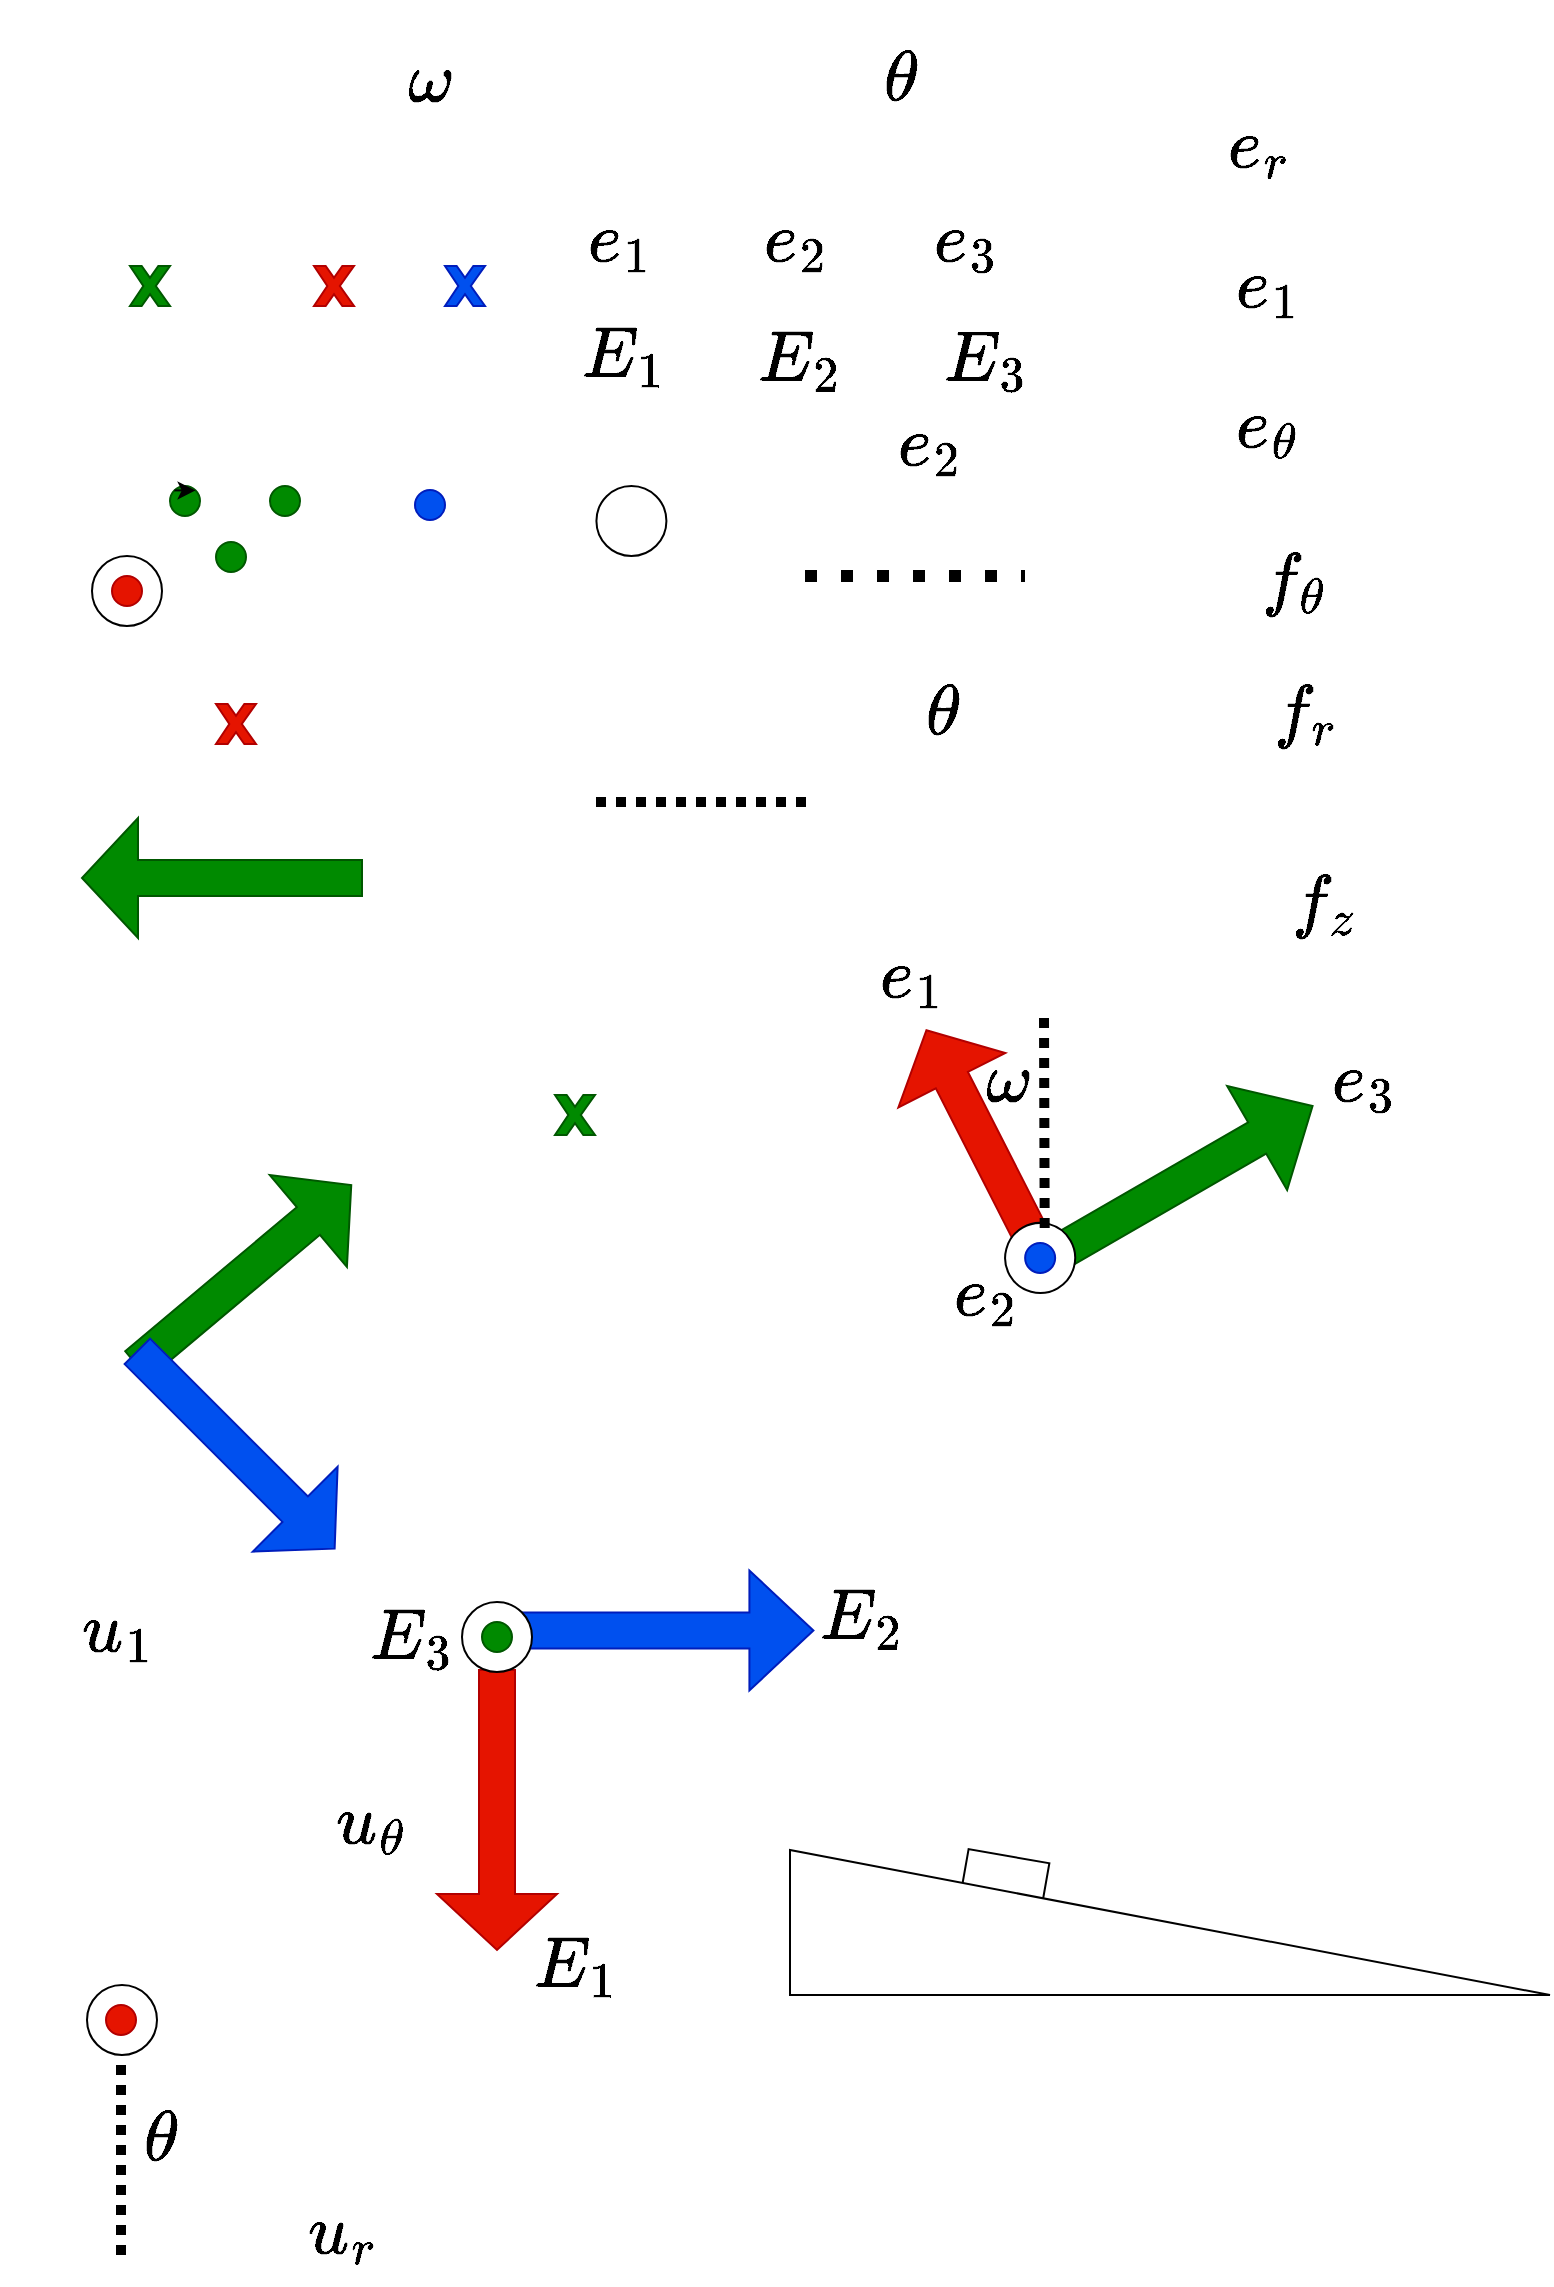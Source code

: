 <mxfile version="22.1.11" type="device">
  <diagram name="Page-1" id="l2Xjn0XXK6vAWMJiunP9">
    <mxGraphModel dx="861" dy="835" grid="0" gridSize="10" guides="1" tooltips="1" connect="1" arrows="1" fold="1" page="1" pageScale="1" pageWidth="827" pageHeight="1169" math="1" shadow="0">
      <root>
        <mxCell id="0" />
        <mxCell id="1" parent="0" />
        <mxCell id="o7nr4-4mXaXAjhyeiuYX-2" value="" style="verticalLabelPosition=bottom;verticalAlign=top;html=1;shape=mxgraph.basic.rect;fillColor2=none;strokeWidth=1;size=20;indent=5;rotation=10;" vertex="1" parent="1">
          <mxGeometry x="466.69" y="932.89" width="41" height="26.5" as="geometry" />
        </mxCell>
        <mxCell id="pOQrpcllDhXAai34JmFp-5" value="" style="shape=singleArrow;whiteSpace=wrap;html=1;fillColor=#008a00;fontColor=#ffffff;strokeColor=#005700;rotation=-30;" parent="1" vertex="1">
          <mxGeometry x="492" y="567.98" width="160" height="60" as="geometry" />
        </mxCell>
        <mxCell id="pOQrpcllDhXAai34JmFp-4" value="" style="shape=singleArrow;direction=east;whiteSpace=wrap;html=1;fillColor=#e51400;fontColor=#ffffff;strokeColor=#B20000;rotation=-117;" parent="1" vertex="1">
          <mxGeometry x="410" y="552.5" width="140" height="60" as="geometry" />
        </mxCell>
        <mxCell id="pOQrpcllDhXAai34JmFp-3" value="" style="shape=singleArrow;direction=north;whiteSpace=wrap;html=1;fillColor=#e51400;fontColor=#ffffff;strokeColor=#B20000;rotation=0;flipV=1;" parent="1" vertex="1">
          <mxGeometry x="203.5" y="840" width="60" height="140" as="geometry" />
        </mxCell>
        <mxCell id="YtdrDYxE7PTuoMvU_s2k-17" value="" style="shape=singleArrow;whiteSpace=wrap;html=1;fillColor=#0050ef;fontColor=#ffffff;strokeColor=#001DBC;rotation=0;" parent="1" vertex="1">
          <mxGeometry x="231.71" y="790.25" width="160" height="60" as="geometry" />
        </mxCell>
        <mxCell id="pOQrpcllDhXAai34JmFp-2" value="" style="ellipse;whiteSpace=wrap;html=1;aspect=fixed;" parent="1" vertex="1">
          <mxGeometry x="216" y="806.02" width="35" height="35" as="geometry" />
        </mxCell>
        <mxCell id="pipYFPkpw5M2hkl7hwNl-35" value="" style="endArrow=none;html=1;rounded=0;dashed=1;dashPattern=1 1;strokeWidth=5;" parent="1" edge="1">
          <mxGeometry width="50" height="50" relative="1" as="geometry">
            <mxPoint x="388.0" y="406" as="sourcePoint" />
            <mxPoint x="278.0" y="406" as="targetPoint" />
          </mxGeometry>
        </mxCell>
        <mxCell id="YtdrDYxE7PTuoMvU_s2k-47" value="" style="verticalLabelPosition=bottom;verticalAlign=top;html=1;shape=mxgraph.basic.x;container=0;fillColor=#e51400;fontColor=#ffffff;strokeColor=#B20000;" parent="1" vertex="1">
          <mxGeometry x="142" y="138" width="20" height="20" as="geometry" />
        </mxCell>
        <mxCell id="YtdrDYxE7PTuoMvU_s2k-28" value="" style="endArrow=none;html=1;rounded=0;strokeWidth=6;dashed=1;dashPattern=1 2;" parent="1" edge="1">
          <mxGeometry width="50" height="50" relative="1" as="geometry">
            <mxPoint x="387.5" y="293" as="sourcePoint" />
            <mxPoint x="497.5" y="293" as="targetPoint" />
          </mxGeometry>
        </mxCell>
        <mxCell id="YtdrDYxE7PTuoMvU_s2k-25" value="\(\omega\)" style="text;strokeColor=none;align=center;fillColor=none;html=1;verticalAlign=middle;whiteSpace=wrap;rounded=0;fontSize=30;" parent="1" vertex="1">
          <mxGeometry x="170" y="5" width="60" height="80" as="geometry" />
        </mxCell>
        <mxCell id="YtdrDYxE7PTuoMvU_s2k-37" value="&lt;font style=&quot;font-size: 30px;&quot;&gt;$$e_1$$&lt;/font&gt;" style="text;strokeColor=none;align=center;fillColor=none;html=1;verticalAlign=middle;whiteSpace=wrap;rounded=0;" parent="1" vertex="1">
          <mxGeometry x="230" y="80" width="130" height="90" as="geometry" />
        </mxCell>
        <mxCell id="YtdrDYxE7PTuoMvU_s2k-40" value="&lt;font style=&quot;font-size: 30px;&quot;&gt;$$e_2$$&lt;/font&gt;" style="text;strokeColor=none;align=center;fillColor=none;html=1;verticalAlign=middle;whiteSpace=wrap;rounded=0;" parent="1" vertex="1">
          <mxGeometry x="333" y="80" width="100" height="90" as="geometry" />
        </mxCell>
        <mxCell id="YtdrDYxE7PTuoMvU_s2k-32" value="&lt;font style=&quot;font-size: 30px;&quot;&gt;\(\theta\)&lt;/font&gt;" style="text;strokeColor=none;align=center;fillColor=none;html=1;verticalAlign=middle;whiteSpace=wrap;rounded=0;fontSize=30;" parent="1" vertex="1">
          <mxGeometry x="410" y="20" width="50" height="50" as="geometry" />
        </mxCell>
        <mxCell id="YtdrDYxE7PTuoMvU_s2k-38" value="&lt;font style=&quot;font-size: 30px;&quot;&gt;$$e_r$$&lt;/font&gt;" style="text;strokeColor=none;align=center;fillColor=none;html=1;verticalAlign=middle;whiteSpace=wrap;rounded=0;" parent="1" vertex="1">
          <mxGeometry x="550" y="33" width="130" height="90" as="geometry" />
        </mxCell>
        <mxCell id="YtdrDYxE7PTuoMvU_s2k-39" value="&lt;font style=&quot;font-size: 30px;&quot;&gt;$$e_\theta$$&lt;/font&gt;" style="text;strokeColor=none;align=center;fillColor=none;html=1;verticalAlign=middle;whiteSpace=wrap;rounded=0;" parent="1" vertex="1">
          <mxGeometry x="554" y="173" width="130" height="90" as="geometry" />
        </mxCell>
        <mxCell id="YtdrDYxE7PTuoMvU_s2k-41" value="&lt;font style=&quot;font-size: 30px;&quot;&gt;$$e_1$$&lt;/font&gt;" style="text;strokeColor=none;align=center;fillColor=none;html=1;verticalAlign=middle;whiteSpace=wrap;rounded=0;" parent="1" vertex="1">
          <mxGeometry x="554" y="103" width="130" height="90" as="geometry" />
        </mxCell>
        <mxCell id="YtdrDYxE7PTuoMvU_s2k-44" value="" style="ellipse;whiteSpace=wrap;html=1;aspect=fixed;fillColor=#0050ef;fontColor=#ffffff;strokeColor=#001DBC;" parent="1" vertex="1">
          <mxGeometry x="192.5" y="250" width="15" height="15" as="geometry" />
        </mxCell>
        <mxCell id="pipYFPkpw5M2hkl7hwNl-17" value="&lt;font style=&quot;font-size: 30px;&quot;&gt;$$e_3$$&lt;/font&gt;" style="text;strokeColor=none;align=center;fillColor=none;html=1;verticalAlign=middle;whiteSpace=wrap;rounded=0;" parent="1" vertex="1">
          <mxGeometry x="403" y="80" width="130" height="90" as="geometry" />
        </mxCell>
        <mxCell id="pipYFPkpw5M2hkl7hwNl-22" value="" style="endArrow=none;html=1;rounded=0;dashed=1;dashPattern=1 1;strokeWidth=5;" parent="1" edge="1">
          <mxGeometry width="50" height="50" relative="1" as="geometry">
            <mxPoint x="45.5" y="1132.5" as="sourcePoint" />
            <mxPoint x="45.5" y="1002.5" as="targetPoint" />
          </mxGeometry>
        </mxCell>
        <mxCell id="pipYFPkpw5M2hkl7hwNl-26" value="" style="ellipse;whiteSpace=wrap;html=1;aspect=fixed;fillColor=#008a00;fontColor=#ffffff;strokeColor=#005700;" parent="1" vertex="1">
          <mxGeometry x="120" y="248" width="15" height="15" as="geometry" />
        </mxCell>
        <mxCell id="fKfB6fLQHJB_qYizyDDE-4" value="" style="verticalLabelPosition=bottom;verticalAlign=top;html=1;shape=mxgraph.basic.x;container=0;fillColor=#008a00;fontColor=#ffffff;strokeColor=#005700;" parent="1" vertex="1">
          <mxGeometry x="50" y="138" width="20" height="20" as="geometry" />
        </mxCell>
        <mxCell id="YtdrDYxE7PTuoMvU_s2k-43" value="" style="ellipse;whiteSpace=wrap;html=1;aspect=fixed;" parent="1" vertex="1">
          <mxGeometry x="283.21" y="248" width="35" height="35" as="geometry" />
        </mxCell>
        <mxCell id="fKfB6fLQHJB_qYizyDDE-10" value="&lt;font style=&quot;font-size: 30px;&quot;&gt;$$E_1$$&lt;/font&gt;" style="text;strokeColor=none;align=center;fillColor=none;html=1;verticalAlign=middle;whiteSpace=wrap;rounded=0;" parent="1" vertex="1">
          <mxGeometry x="231.71" y="138" width="130" height="90" as="geometry" />
        </mxCell>
        <mxCell id="fKfB6fLQHJB_qYizyDDE-11" value="&lt;font style=&quot;font-size: 30px;&quot;&gt;$$E_2$$&lt;/font&gt;" style="text;strokeColor=none;align=center;fillColor=none;html=1;verticalAlign=middle;whiteSpace=wrap;rounded=0;" parent="1" vertex="1">
          <mxGeometry x="320" y="140" width="130" height="90" as="geometry" />
        </mxCell>
        <mxCell id="fKfB6fLQHJB_qYizyDDE-12" value="&lt;font style=&quot;font-size: 30px;&quot;&gt;$$E_3$$&lt;/font&gt;" style="text;strokeColor=none;align=center;fillColor=none;html=1;verticalAlign=middle;whiteSpace=wrap;rounded=0;" parent="1" vertex="1">
          <mxGeometry x="412.71" y="140" width="130" height="90" as="geometry" />
        </mxCell>
        <mxCell id="fKfB6fLQHJB_qYizyDDE-19" value="" style="shape=singleArrow;direction=north;whiteSpace=wrap;html=1;fillColor=#008a00;fontColor=#ffffff;strokeColor=#005700;rotation=50;" parent="1" vertex="1">
          <mxGeometry x="77.0" y="572.5" width="60" height="140" as="geometry" />
        </mxCell>
        <mxCell id="pipYFPkpw5M2hkl7hwNl-18" value="&lt;font style=&quot;font-size: 30px;&quot;&gt;$$f_\theta$$&lt;/font&gt;" style="text;strokeColor=none;align=center;fillColor=none;html=1;verticalAlign=middle;whiteSpace=wrap;rounded=0;" parent="1" vertex="1">
          <mxGeometry x="601" y="271" width="62.32" height="50" as="geometry" />
        </mxCell>
        <mxCell id="YtdrDYxE7PTuoMvU_s2k-21" value="" style="shape=singleArrow;whiteSpace=wrap;html=1;fillColor=#0050ef;fontColor=#ffffff;strokeColor=#001DBC;rotation=45;" parent="1" vertex="1">
          <mxGeometry x="33.25" y="700" width="139.5" height="60" as="geometry" />
        </mxCell>
        <mxCell id="pipYFPkpw5M2hkl7hwNl-36" value="&lt;font style=&quot;font-size: 30px;&quot;&gt;\(\theta\)&lt;/font&gt;" style="text;strokeColor=none;align=center;fillColor=none;html=1;verticalAlign=middle;whiteSpace=wrap;rounded=0;fontSize=30;" parent="1" vertex="1">
          <mxGeometry x="431.0" y="337" width="50" height="50" as="geometry" />
        </mxCell>
        <mxCell id="pipYFPkpw5M2hkl7hwNl-20" value="&lt;font style=&quot;font-size: 30px;&quot;&gt;$$f_z$$&lt;/font&gt;" style="text;strokeColor=none;align=center;fillColor=none;html=1;verticalAlign=middle;whiteSpace=wrap;rounded=0;" parent="1" vertex="1">
          <mxGeometry x="612.5" y="412" width="69" height="90" as="geometry" />
        </mxCell>
        <mxCell id="pipYFPkpw5M2hkl7hwNl-19" value="&lt;font style=&quot;font-size: 30px;&quot;&gt;$$f_r$$&lt;/font&gt;" style="text;strokeColor=none;align=center;fillColor=none;html=1;verticalAlign=middle;whiteSpace=wrap;rounded=0;" parent="1" vertex="1">
          <mxGeometry x="613.32" y="337" width="50" height="50" as="geometry" />
        </mxCell>
        <mxCell id="fKfB6fLQHJB_qYizyDDE-9" value="" style="verticalLabelPosition=bottom;verticalAlign=top;html=1;shape=mxgraph.basic.x;container=0;fillColor=#0050ef;fontColor=#ffffff;strokeColor=#001DBC;" parent="1" vertex="1">
          <mxGeometry x="207.5" y="138" width="20" height="20" as="geometry" />
        </mxCell>
        <mxCell id="fKfB6fLQHJB_qYizyDDE-14" value="&lt;font style=&quot;font-size: 30px;&quot;&gt;$$E_2$$&lt;/font&gt;" style="text;strokeColor=none;align=center;fillColor=none;html=1;verticalAlign=middle;whiteSpace=wrap;rounded=0;" parent="1" vertex="1">
          <mxGeometry x="351" y="769.02" width="130" height="90" as="geometry" />
        </mxCell>
        <mxCell id="fKfB6fLQHJB_qYizyDDE-13" value="&lt;font style=&quot;font-size: 30px;&quot;&gt;$$E_1$$&lt;/font&gt;" style="text;strokeColor=none;align=center;fillColor=none;html=1;verticalAlign=middle;whiteSpace=wrap;rounded=0;" parent="1" vertex="1">
          <mxGeometry x="207.5" y="942.5" width="130" height="90" as="geometry" />
        </mxCell>
        <mxCell id="YtdrDYxE7PTuoMvU_s2k-22" value="" style="shape=singleArrow;direction=north;whiteSpace=wrap;html=1;fillColor=#008a00;fontColor=#ffffff;strokeColor=#005700;rotation=90;flipV=1;" parent="1" vertex="1">
          <mxGeometry x="66.0" y="374" width="60" height="140" as="geometry" />
        </mxCell>
        <mxCell id="fKfB6fLQHJB_qYizyDDE-15" value="&lt;font style=&quot;font-size: 30px;&quot;&gt;$$E_3$$&lt;/font&gt;" style="text;strokeColor=none;align=center;fillColor=none;html=1;verticalAlign=middle;whiteSpace=wrap;rounded=0;" parent="1" vertex="1">
          <mxGeometry x="126.0" y="778.52" width="130" height="90" as="geometry" />
        </mxCell>
        <mxCell id="fKfB6fLQHJB_qYizyDDE-5" value="" style="ellipse;whiteSpace=wrap;html=1;aspect=fixed;" parent="1" vertex="1">
          <mxGeometry x="31" y="283" width="35" height="35" as="geometry" />
        </mxCell>
        <mxCell id="kzr9RMCHi-bm-MOGHH_b-2" value="" style="ellipse;whiteSpace=wrap;html=1;aspect=fixed;fillColor=#e51400;fontColor=#ffffff;strokeColor=#B20000;" parent="1" vertex="1">
          <mxGeometry x="41" y="293" width="15" height="15" as="geometry" />
        </mxCell>
        <mxCell id="pOQrpcllDhXAai34JmFp-1" value="" style="ellipse;whiteSpace=wrap;html=1;aspect=fixed;fillColor=#008a00;fontColor=#ffffff;strokeColor=#005700;" parent="1" vertex="1">
          <mxGeometry x="93" y="276" width="15" height="15" as="geometry" />
        </mxCell>
        <mxCell id="pipYFPkpw5M2hkl7hwNl-30" value="" style="ellipse;whiteSpace=wrap;html=1;aspect=fixed;" parent="1" vertex="1">
          <mxGeometry x="28.5" y="997.5" width="35" height="35" as="geometry" />
        </mxCell>
        <mxCell id="kzr9RMCHi-bm-MOGHH_b-5" value="" style="ellipse;whiteSpace=wrap;html=1;aspect=fixed;fillColor=#008a00;fontColor=#ffffff;strokeColor=#005700;" parent="1" vertex="1">
          <mxGeometry x="70" y="248" width="15" height="15" as="geometry" />
        </mxCell>
        <mxCell id="pOQrpcllDhXAai34JmFp-16" style="edgeStyle=orthogonalEdgeStyle;rounded=0;orthogonalLoop=1;jettySize=auto;html=1;exitX=0;exitY=0;exitDx=0;exitDy=0;entryX=1;entryY=0;entryDx=0;entryDy=0;" parent="1" source="kzr9RMCHi-bm-MOGHH_b-5" target="kzr9RMCHi-bm-MOGHH_b-5" edge="1">
          <mxGeometry relative="1" as="geometry" />
        </mxCell>
        <mxCell id="pOQrpcllDhXAai34JmFp-18" value="" style="verticalLabelPosition=bottom;verticalAlign=top;html=1;shape=mxgraph.basic.x;container=0;fillColor=#e51400;fontColor=#ffffff;strokeColor=#B20000;" parent="1" vertex="1">
          <mxGeometry x="93" y="357" width="20" height="20" as="geometry" />
        </mxCell>
        <mxCell id="pOQrpcllDhXAai34JmFp-20" value="&lt;font style=&quot;font-size: 30px;&quot;&gt;\(\theta\)&lt;/font&gt;" style="text;strokeColor=none;align=center;fillColor=none;html=1;verticalAlign=middle;whiteSpace=wrap;rounded=0;fontSize=30;" parent="1" vertex="1">
          <mxGeometry x="39.71" y="1049.5" width="50" height="50" as="geometry" />
        </mxCell>
        <mxCell id="pOQrpcllDhXAai34JmFp-21" value="&lt;font style=&quot;font-size: 30px;&quot;&gt;$$u_r$$&lt;/font&gt;" style="text;strokeColor=none;align=center;fillColor=none;html=1;verticalAlign=middle;whiteSpace=wrap;rounded=0;" parent="1" vertex="1">
          <mxGeometry x="134.0" y="1095" width="45" height="52.5" as="geometry" />
        </mxCell>
        <mxCell id="pOQrpcllDhXAai34JmFp-22" value="&lt;font style=&quot;font-size: 30px;&quot;&gt;$$u_1$$&lt;/font&gt;" style="text;strokeColor=none;align=center;fillColor=none;html=1;verticalAlign=middle;whiteSpace=wrap;rounded=0;" parent="1" vertex="1">
          <mxGeometry x="21.71" y="794" width="45" height="52.5" as="geometry" />
        </mxCell>
        <mxCell id="pOQrpcllDhXAai34JmFp-23" value="&lt;font style=&quot;font-size: 30px;&quot;&gt;$$u_\theta$$&lt;/font&gt;" style="text;strokeColor=none;align=center;fillColor=none;html=1;verticalAlign=middle;whiteSpace=wrap;rounded=0;" parent="1" vertex="1">
          <mxGeometry x="148.0" y="890" width="45" height="52.5" as="geometry" />
        </mxCell>
        <mxCell id="pipYFPkpw5M2hkl7hwNl-16" value="&lt;font style=&quot;font-size: 30px;&quot;&gt;$$e_2$$&lt;/font&gt;" style="text;strokeColor=none;align=center;fillColor=none;html=1;verticalAlign=middle;whiteSpace=wrap;rounded=0;" parent="1" vertex="1">
          <mxGeometry x="427.57" y="201" width="45" height="52.5" as="geometry" />
        </mxCell>
        <mxCell id="pipYFPkpw5M2hkl7hwNl-15" value="&lt;font style=&quot;font-size: 30px;&quot;&gt;$$e_1$$&lt;/font&gt;" style="text;strokeColor=none;align=center;fillColor=none;html=1;verticalAlign=middle;whiteSpace=wrap;rounded=0;" parent="1" vertex="1">
          <mxGeometry x="414" y="474" width="55" height="38" as="geometry" />
        </mxCell>
        <mxCell id="fKfB6fLQHJB_qYizyDDE-26" value="\(\omega\)" style="text;strokeColor=none;align=center;fillColor=none;html=1;verticalAlign=middle;whiteSpace=wrap;rounded=0;fontSize=30;" parent="1" vertex="1">
          <mxGeometry x="469" y="525" width="40" height="40" as="geometry" />
        </mxCell>
        <mxCell id="N2Tis4zPC5xt_AqHBenX-2" value="" style="verticalLabelPosition=bottom;verticalAlign=top;html=1;shape=mxgraph.basic.x;container=0;fillColor=#008a00;fontColor=#ffffff;strokeColor=#005700;" parent="1" vertex="1">
          <mxGeometry x="262.5" y="552.5" width="20" height="20" as="geometry" />
        </mxCell>
        <mxCell id="YtdrDYxE7PTuoMvU_s2k-36" value="&lt;font style=&quot;font-size: 30px;&quot;&gt;$$e_3$$&lt;/font&gt;" style="text;strokeColor=none;align=center;fillColor=none;html=1;verticalAlign=middle;whiteSpace=wrap;rounded=0;" parent="1" vertex="1">
          <mxGeometry x="646.5" y="524" width="40.5" height="41" as="geometry" />
        </mxCell>
        <mxCell id="pOQrpcllDhXAai34JmFp-6" value="" style="ellipse;whiteSpace=wrap;html=1;aspect=fixed;rotation=-30;" parent="1" vertex="1">
          <mxGeometry x="487.57" y="616.48" width="35" height="35" as="geometry" />
        </mxCell>
        <mxCell id="pOQrpcllDhXAai34JmFp-12" value="" style="endArrow=none;html=1;rounded=0;dashed=1;dashPattern=1 1;strokeWidth=5;" parent="1" edge="1">
          <mxGeometry width="50" height="50" relative="1" as="geometry">
            <mxPoint x="507" y="514" as="sourcePoint" />
            <mxPoint x="507.36" y="623" as="targetPoint" />
          </mxGeometry>
        </mxCell>
        <mxCell id="N2Tis4zPC5xt_AqHBenX-5" value="" style="ellipse;whiteSpace=wrap;html=1;aspect=fixed;fillColor=#0050ef;fontColor=#ffffff;strokeColor=#001DBC;" parent="1" vertex="1">
          <mxGeometry x="497.57" y="626.48" width="15" height="15" as="geometry" />
        </mxCell>
        <mxCell id="N2Tis4zPC5xt_AqHBenX-13" value="" style="ellipse;whiteSpace=wrap;html=1;aspect=fixed;fillColor=#e51400;fontColor=#ffffff;strokeColor=#B20000;" parent="1" vertex="1">
          <mxGeometry x="38.0" y="1007.5" width="15" height="15" as="geometry" />
        </mxCell>
        <mxCell id="N2Tis4zPC5xt_AqHBenX-14" value="&lt;font style=&quot;font-size: 30px;&quot;&gt;$$e_2$$&lt;/font&gt;" style="text;strokeColor=none;align=center;fillColor=none;html=1;verticalAlign=middle;whiteSpace=wrap;rounded=0;" parent="1" vertex="1">
          <mxGeometry x="427.57" y="607" width="100" height="90" as="geometry" />
        </mxCell>
        <mxCell id="o7nr4-4mXaXAjhyeiuYX-1" value="" style="verticalLabelPosition=bottom;verticalAlign=top;html=1;shape=mxgraph.basic.orthogonal_triangle;direction=west;flipV=1;flipH=1;" vertex="1" parent="1">
          <mxGeometry x="380" y="930" width="380" height="72.5" as="geometry" />
        </mxCell>
        <mxCell id="o7nr4-4mXaXAjhyeiuYX-4" value="" style="ellipse;whiteSpace=wrap;html=1;aspect=fixed;fillColor=#008a00;fontColor=#ffffff;strokeColor=#005700;" vertex="1" parent="1">
          <mxGeometry x="226" y="816.02" width="15" height="15" as="geometry" />
        </mxCell>
      </root>
    </mxGraphModel>
  </diagram>
</mxfile>
